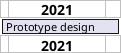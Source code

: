 {
  "sha1": "jfbir4tl9l7xeoeehuox1kbrhd1vjgt",
  "insertion": {
    "when": "2024-06-03T18:59:31.817Z",
    "url": "https://forum.plantuml.net/13560/gantt-issue-with-yearly-print-when-project-begin-beginning",
    "user": "plantuml@gmail.com"
  }
}
@startgantt
projectscale yearly
Project starts the 2020-12-01
[Prototype design] lasts 450 days
@endgantt
